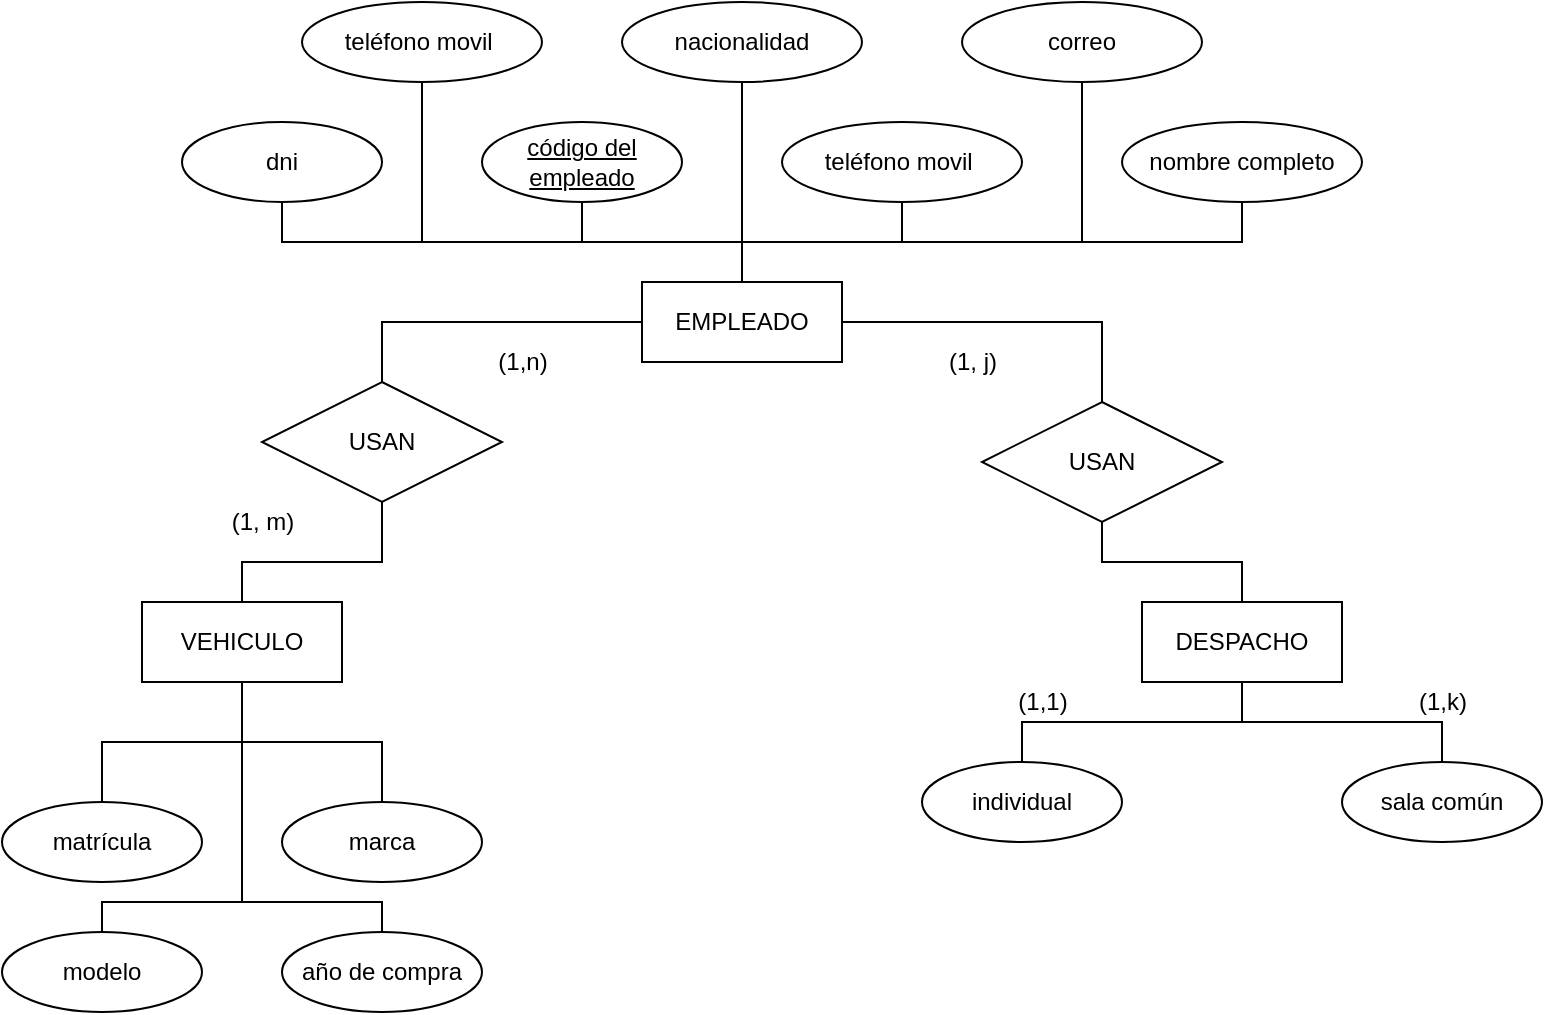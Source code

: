 <mxfile version="20.8.16" type="github"><diagram name="Página-1" id="tBuCHNItST4QzB3Lxe8U"><mxGraphModel dx="1290" dy="562" grid="1" gridSize="10" guides="1" tooltips="1" connect="1" arrows="1" fold="1" page="1" pageScale="1" pageWidth="827" pageHeight="1169" math="0" shadow="0"><root><mxCell id="0"/><mxCell id="1" parent="0"/><mxCell id="gl0tEzcqbuhjwaIt-WjI-6" style="edgeStyle=orthogonalEdgeStyle;rounded=0;orthogonalLoop=1;jettySize=auto;html=1;exitX=1;exitY=0.5;exitDx=0;exitDy=0;entryX=0.5;entryY=0;entryDx=0;entryDy=0;endArrow=none;endFill=0;" edge="1" parent="1" source="gl0tEzcqbuhjwaIt-WjI-1" target="gl0tEzcqbuhjwaIt-WjI-5"><mxGeometry relative="1" as="geometry"/></mxCell><mxCell id="gl0tEzcqbuhjwaIt-WjI-7" style="edgeStyle=orthogonalEdgeStyle;rounded=0;orthogonalLoop=1;jettySize=auto;html=1;exitX=0;exitY=0.5;exitDx=0;exitDy=0;endArrow=none;endFill=0;" edge="1" parent="1" source="gl0tEzcqbuhjwaIt-WjI-1" target="gl0tEzcqbuhjwaIt-WjI-4"><mxGeometry relative="1" as="geometry"/></mxCell><mxCell id="gl0tEzcqbuhjwaIt-WjI-32" style="edgeStyle=orthogonalEdgeStyle;rounded=0;orthogonalLoop=1;jettySize=auto;html=1;exitX=0.5;exitY=0;exitDx=0;exitDy=0;entryX=0.5;entryY=1;entryDx=0;entryDy=0;endArrow=none;endFill=0;" edge="1" parent="1" source="gl0tEzcqbuhjwaIt-WjI-1" target="gl0tEzcqbuhjwaIt-WjI-16"><mxGeometry relative="1" as="geometry"/></mxCell><mxCell id="gl0tEzcqbuhjwaIt-WjI-33" style="edgeStyle=orthogonalEdgeStyle;rounded=0;orthogonalLoop=1;jettySize=auto;html=1;exitX=0.5;exitY=0;exitDx=0;exitDy=0;entryX=0.5;entryY=1;entryDx=0;entryDy=0;endArrow=none;endFill=0;" edge="1" parent="1" source="gl0tEzcqbuhjwaIt-WjI-1" target="gl0tEzcqbuhjwaIt-WjI-15"><mxGeometry relative="1" as="geometry"/></mxCell><mxCell id="gl0tEzcqbuhjwaIt-WjI-34" style="edgeStyle=orthogonalEdgeStyle;rounded=0;orthogonalLoop=1;jettySize=auto;html=1;exitX=0.5;exitY=0;exitDx=0;exitDy=0;entryX=0.5;entryY=1;entryDx=0;entryDy=0;endArrow=none;endFill=0;" edge="1" parent="1" source="gl0tEzcqbuhjwaIt-WjI-1" target="gl0tEzcqbuhjwaIt-WjI-19"><mxGeometry relative="1" as="geometry"><Array as="points"><mxPoint x="400" y="200"/><mxPoint x="570" y="200"/></Array></mxGeometry></mxCell><mxCell id="gl0tEzcqbuhjwaIt-WjI-35" style="edgeStyle=orthogonalEdgeStyle;rounded=0;orthogonalLoop=1;jettySize=auto;html=1;exitX=0.5;exitY=0;exitDx=0;exitDy=0;entryX=0.5;entryY=1;entryDx=0;entryDy=0;endArrow=none;endFill=0;" edge="1" parent="1" source="gl0tEzcqbuhjwaIt-WjI-1" target="gl0tEzcqbuhjwaIt-WjI-22"><mxGeometry relative="1" as="geometry"/></mxCell><mxCell id="gl0tEzcqbuhjwaIt-WjI-36" style="edgeStyle=orthogonalEdgeStyle;rounded=0;orthogonalLoop=1;jettySize=auto;html=1;exitX=0.5;exitY=0;exitDx=0;exitDy=0;entryX=0.5;entryY=1;entryDx=0;entryDy=0;endArrow=none;endFill=0;" edge="1" parent="1" source="gl0tEzcqbuhjwaIt-WjI-1" target="gl0tEzcqbuhjwaIt-WjI-17"><mxGeometry relative="1" as="geometry"/></mxCell><mxCell id="gl0tEzcqbuhjwaIt-WjI-37" style="edgeStyle=orthogonalEdgeStyle;rounded=0;orthogonalLoop=1;jettySize=auto;html=1;exitX=0.5;exitY=0;exitDx=0;exitDy=0;entryX=0.5;entryY=1;entryDx=0;entryDy=0;endArrow=none;endFill=0;" edge="1" parent="1" source="gl0tEzcqbuhjwaIt-WjI-1" target="gl0tEzcqbuhjwaIt-WjI-23"><mxGeometry relative="1" as="geometry"/></mxCell><mxCell id="gl0tEzcqbuhjwaIt-WjI-1" value="EMPLEADO" style="whiteSpace=wrap;html=1;align=center;" vertex="1" parent="1"><mxGeometry x="350" y="220" width="100" height="40" as="geometry"/></mxCell><mxCell id="gl0tEzcqbuhjwaIt-WjI-46" style="edgeStyle=orthogonalEdgeStyle;rounded=0;orthogonalLoop=1;jettySize=auto;html=1;exitX=0.5;exitY=1;exitDx=0;exitDy=0;entryX=0.5;entryY=0;entryDx=0;entryDy=0;endArrow=none;endFill=0;" edge="1" parent="1" source="gl0tEzcqbuhjwaIt-WjI-2" target="gl0tEzcqbuhjwaIt-WjI-42"><mxGeometry relative="1" as="geometry"/></mxCell><mxCell id="gl0tEzcqbuhjwaIt-WjI-47" style="edgeStyle=orthogonalEdgeStyle;rounded=0;orthogonalLoop=1;jettySize=auto;html=1;exitX=0.5;exitY=1;exitDx=0;exitDy=0;endArrow=none;endFill=0;" edge="1" parent="1" source="gl0tEzcqbuhjwaIt-WjI-2" target="gl0tEzcqbuhjwaIt-WjI-43"><mxGeometry relative="1" as="geometry"/></mxCell><mxCell id="gl0tEzcqbuhjwaIt-WjI-48" style="edgeStyle=orthogonalEdgeStyle;rounded=0;orthogonalLoop=1;jettySize=auto;html=1;exitX=0.5;exitY=1;exitDx=0;exitDy=0;entryX=0.5;entryY=0;entryDx=0;entryDy=0;endArrow=none;endFill=0;" edge="1" parent="1" source="gl0tEzcqbuhjwaIt-WjI-2" target="gl0tEzcqbuhjwaIt-WjI-44"><mxGeometry relative="1" as="geometry"><Array as="points"><mxPoint x="150" y="530"/><mxPoint x="80" y="530"/></Array></mxGeometry></mxCell><mxCell id="gl0tEzcqbuhjwaIt-WjI-49" style="edgeStyle=orthogonalEdgeStyle;rounded=0;orthogonalLoop=1;jettySize=auto;html=1;exitX=0.5;exitY=1;exitDx=0;exitDy=0;entryX=0.5;entryY=0;entryDx=0;entryDy=0;endArrow=none;endFill=0;" edge="1" parent="1" source="gl0tEzcqbuhjwaIt-WjI-2" target="gl0tEzcqbuhjwaIt-WjI-45"><mxGeometry relative="1" as="geometry"><Array as="points"><mxPoint x="150" y="530"/><mxPoint x="220" y="530"/></Array></mxGeometry></mxCell><mxCell id="gl0tEzcqbuhjwaIt-WjI-2" value="VEHICULO" style="whiteSpace=wrap;html=1;align=center;" vertex="1" parent="1"><mxGeometry x="100" y="380" width="100" height="40" as="geometry"/></mxCell><mxCell id="gl0tEzcqbuhjwaIt-WjI-51" style="edgeStyle=orthogonalEdgeStyle;rounded=0;orthogonalLoop=1;jettySize=auto;html=1;exitX=0.5;exitY=1;exitDx=0;exitDy=0;entryX=0.5;entryY=0;entryDx=0;entryDy=0;endArrow=none;endFill=0;" edge="1" parent="1" source="gl0tEzcqbuhjwaIt-WjI-3" target="gl0tEzcqbuhjwaIt-WjI-38"><mxGeometry relative="1" as="geometry"/></mxCell><mxCell id="gl0tEzcqbuhjwaIt-WjI-52" style="edgeStyle=orthogonalEdgeStyle;rounded=0;orthogonalLoop=1;jettySize=auto;html=1;exitX=0.5;exitY=1;exitDx=0;exitDy=0;entryX=0.5;entryY=0;entryDx=0;entryDy=0;endArrow=none;endFill=0;" edge="1" parent="1" source="gl0tEzcqbuhjwaIt-WjI-3" target="gl0tEzcqbuhjwaIt-WjI-39"><mxGeometry relative="1" as="geometry"/></mxCell><mxCell id="gl0tEzcqbuhjwaIt-WjI-3" value="DESPACHO" style="whiteSpace=wrap;html=1;align=center;" vertex="1" parent="1"><mxGeometry x="600" y="380" width="100" height="40" as="geometry"/></mxCell><mxCell id="gl0tEzcqbuhjwaIt-WjI-8" style="edgeStyle=orthogonalEdgeStyle;rounded=0;orthogonalLoop=1;jettySize=auto;html=1;exitX=0.5;exitY=1;exitDx=0;exitDy=0;entryX=0.5;entryY=0;entryDx=0;entryDy=0;endArrow=none;endFill=0;" edge="1" parent="1" source="gl0tEzcqbuhjwaIt-WjI-4" target="gl0tEzcqbuhjwaIt-WjI-2"><mxGeometry relative="1" as="geometry"><Array as="points"><mxPoint x="220" y="360"/><mxPoint x="150" y="360"/></Array></mxGeometry></mxCell><mxCell id="gl0tEzcqbuhjwaIt-WjI-4" value="USAN" style="shape=rhombus;perimeter=rhombusPerimeter;whiteSpace=wrap;html=1;align=center;" vertex="1" parent="1"><mxGeometry x="160" y="270" width="120" height="60" as="geometry"/></mxCell><mxCell id="gl0tEzcqbuhjwaIt-WjI-9" style="edgeStyle=orthogonalEdgeStyle;rounded=0;orthogonalLoop=1;jettySize=auto;html=1;exitX=0.5;exitY=1;exitDx=0;exitDy=0;entryX=0.5;entryY=0;entryDx=0;entryDy=0;endArrow=none;endFill=0;" edge="1" parent="1" source="gl0tEzcqbuhjwaIt-WjI-5" target="gl0tEzcqbuhjwaIt-WjI-3"><mxGeometry relative="1" as="geometry"><Array as="points"><mxPoint x="580" y="360"/><mxPoint x="650" y="360"/></Array></mxGeometry></mxCell><mxCell id="gl0tEzcqbuhjwaIt-WjI-5" value="USAN" style="shape=rhombus;perimeter=rhombusPerimeter;whiteSpace=wrap;html=1;align=center;" vertex="1" parent="1"><mxGeometry x="520" y="280" width="120" height="60" as="geometry"/></mxCell><mxCell id="gl0tEzcqbuhjwaIt-WjI-15" value="&lt;u&gt;código del empleado&lt;/u&gt;" style="ellipse;whiteSpace=wrap;html=1;align=center;strokeColor=default;" vertex="1" parent="1"><mxGeometry x="270" y="140" width="100" height="40" as="geometry"/></mxCell><mxCell id="gl0tEzcqbuhjwaIt-WjI-17" value="nombre completo" style="ellipse;whiteSpace=wrap;html=1;align=center;strokeColor=default;" vertex="1" parent="1"><mxGeometry x="590" y="140" width="120" height="40" as="geometry"/></mxCell><mxCell id="gl0tEzcqbuhjwaIt-WjI-19" value="correo" style="ellipse;whiteSpace=wrap;html=1;align=center;strokeColor=default;" vertex="1" parent="1"><mxGeometry x="510" y="80" width="120" height="40" as="geometry"/></mxCell><mxCell id="gl0tEzcqbuhjwaIt-WjI-25" style="edgeStyle=orthogonalEdgeStyle;rounded=0;orthogonalLoop=1;jettySize=auto;html=1;exitX=0.5;exitY=1;exitDx=0;exitDy=0;entryX=0.5;entryY=0;entryDx=0;entryDy=0;endArrow=none;endFill=0;" edge="1" parent="1" source="gl0tEzcqbuhjwaIt-WjI-21" target="gl0tEzcqbuhjwaIt-WjI-1"><mxGeometry relative="1" as="geometry"><Array as="points"><mxPoint x="240" y="200"/><mxPoint x="400" y="200"/></Array></mxGeometry></mxCell><mxCell id="gl0tEzcqbuhjwaIt-WjI-21" value="teléfono movil&amp;nbsp;" style="ellipse;whiteSpace=wrap;html=1;align=center;strokeColor=default;" vertex="1" parent="1"><mxGeometry x="180" y="80" width="120" height="40" as="geometry"/></mxCell><mxCell id="gl0tEzcqbuhjwaIt-WjI-23" value="nacionalidad" style="ellipse;whiteSpace=wrap;html=1;align=center;strokeColor=default;" vertex="1" parent="1"><mxGeometry x="340" y="80" width="120" height="40" as="geometry"/></mxCell><mxCell id="gl0tEzcqbuhjwaIt-WjI-22" value="teléfono movil&amp;nbsp;" style="ellipse;whiteSpace=wrap;html=1;align=center;strokeColor=default;" vertex="1" parent="1"><mxGeometry x="420" y="140" width="120" height="40" as="geometry"/></mxCell><mxCell id="gl0tEzcqbuhjwaIt-WjI-16" value="dni" style="ellipse;whiteSpace=wrap;html=1;align=center;strokeColor=default;" vertex="1" parent="1"><mxGeometry x="120" y="140" width="100" height="40" as="geometry"/></mxCell><mxCell id="gl0tEzcqbuhjwaIt-WjI-38" value="individual" style="ellipse;whiteSpace=wrap;html=1;align=center;strokeColor=default;" vertex="1" parent="1"><mxGeometry x="490" y="460" width="100" height="40" as="geometry"/></mxCell><mxCell id="gl0tEzcqbuhjwaIt-WjI-39" value="sala común" style="ellipse;whiteSpace=wrap;html=1;align=center;strokeColor=default;" vertex="1" parent="1"><mxGeometry x="700" y="460" width="100" height="40" as="geometry"/></mxCell><mxCell id="gl0tEzcqbuhjwaIt-WjI-42" value="matrícula" style="ellipse;whiteSpace=wrap;html=1;align=center;strokeColor=default;" vertex="1" parent="1"><mxGeometry x="30" y="480" width="100" height="40" as="geometry"/></mxCell><mxCell id="gl0tEzcqbuhjwaIt-WjI-43" value="marca" style="ellipse;whiteSpace=wrap;html=1;align=center;strokeColor=default;" vertex="1" parent="1"><mxGeometry x="170" y="480" width="100" height="40" as="geometry"/></mxCell><mxCell id="gl0tEzcqbuhjwaIt-WjI-44" value="modelo" style="ellipse;whiteSpace=wrap;html=1;align=center;strokeColor=default;" vertex="1" parent="1"><mxGeometry x="30" y="545" width="100" height="40" as="geometry"/></mxCell><mxCell id="gl0tEzcqbuhjwaIt-WjI-45" value="año de compra" style="ellipse;whiteSpace=wrap;html=1;align=center;strokeColor=default;" vertex="1" parent="1"><mxGeometry x="170" y="545" width="100" height="40" as="geometry"/></mxCell><mxCell id="gl0tEzcqbuhjwaIt-WjI-50" value="(1,n)" style="text;html=1;align=center;verticalAlign=middle;resizable=0;points=[];autosize=1;strokeColor=none;fillColor=none;" vertex="1" parent="1"><mxGeometry x="265" y="245" width="50" height="30" as="geometry"/></mxCell><mxCell id="gl0tEzcqbuhjwaIt-WjI-53" value="(1, m)" style="text;html=1;align=center;verticalAlign=middle;resizable=0;points=[];autosize=1;strokeColor=none;fillColor=none;" vertex="1" parent="1"><mxGeometry x="135" y="325" width="50" height="30" as="geometry"/></mxCell><mxCell id="gl0tEzcqbuhjwaIt-WjI-54" value="(1, j)" style="text;html=1;align=center;verticalAlign=middle;resizable=0;points=[];autosize=1;strokeColor=none;fillColor=none;" vertex="1" parent="1"><mxGeometry x="490" y="245" width="50" height="30" as="geometry"/></mxCell><mxCell id="gl0tEzcqbuhjwaIt-WjI-55" value="(1,1)" style="text;html=1;align=center;verticalAlign=middle;resizable=0;points=[];autosize=1;strokeColor=none;fillColor=none;" vertex="1" parent="1"><mxGeometry x="525" y="415" width="50" height="30" as="geometry"/></mxCell><mxCell id="gl0tEzcqbuhjwaIt-WjI-56" value="(1,k)" style="text;html=1;align=center;verticalAlign=middle;resizable=0;points=[];autosize=1;strokeColor=none;fillColor=none;" vertex="1" parent="1"><mxGeometry x="725" y="415" width="50" height="30" as="geometry"/></mxCell></root></mxGraphModel></diagram></mxfile>